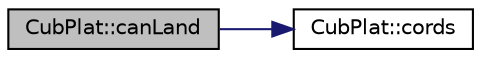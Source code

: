 digraph "CubPlat::canLand"
{
 // LATEX_PDF_SIZE
  edge [fontname="Helvetica",fontsize="10",labelfontname="Helvetica",labelfontsize="10"];
  node [fontname="Helvetica",fontsize="10",shape=record];
  rankdir="LR";
  Node1 [label="CubPlat::canLand",height=0.2,width=0.4,color="black", fillcolor="grey75", style="filled", fontcolor="black",tooltip="Wirtualna metoda informująca czy można lądować w danym miejscu."];
  Node1 -> Node2 [color="midnightblue",fontsize="10",style="solid",fontname="Helvetica"];
  Node2 [label="CubPlat::cords",height=0.2,width=0.4,color="black", fillcolor="white", style="filled",URL="$class_cub_plat.html#acd171fa89d37b937e8173136a1730609",tooltip="Wirtualna metoda zwracająca położenie obiektu w przestrzeni."];
}
